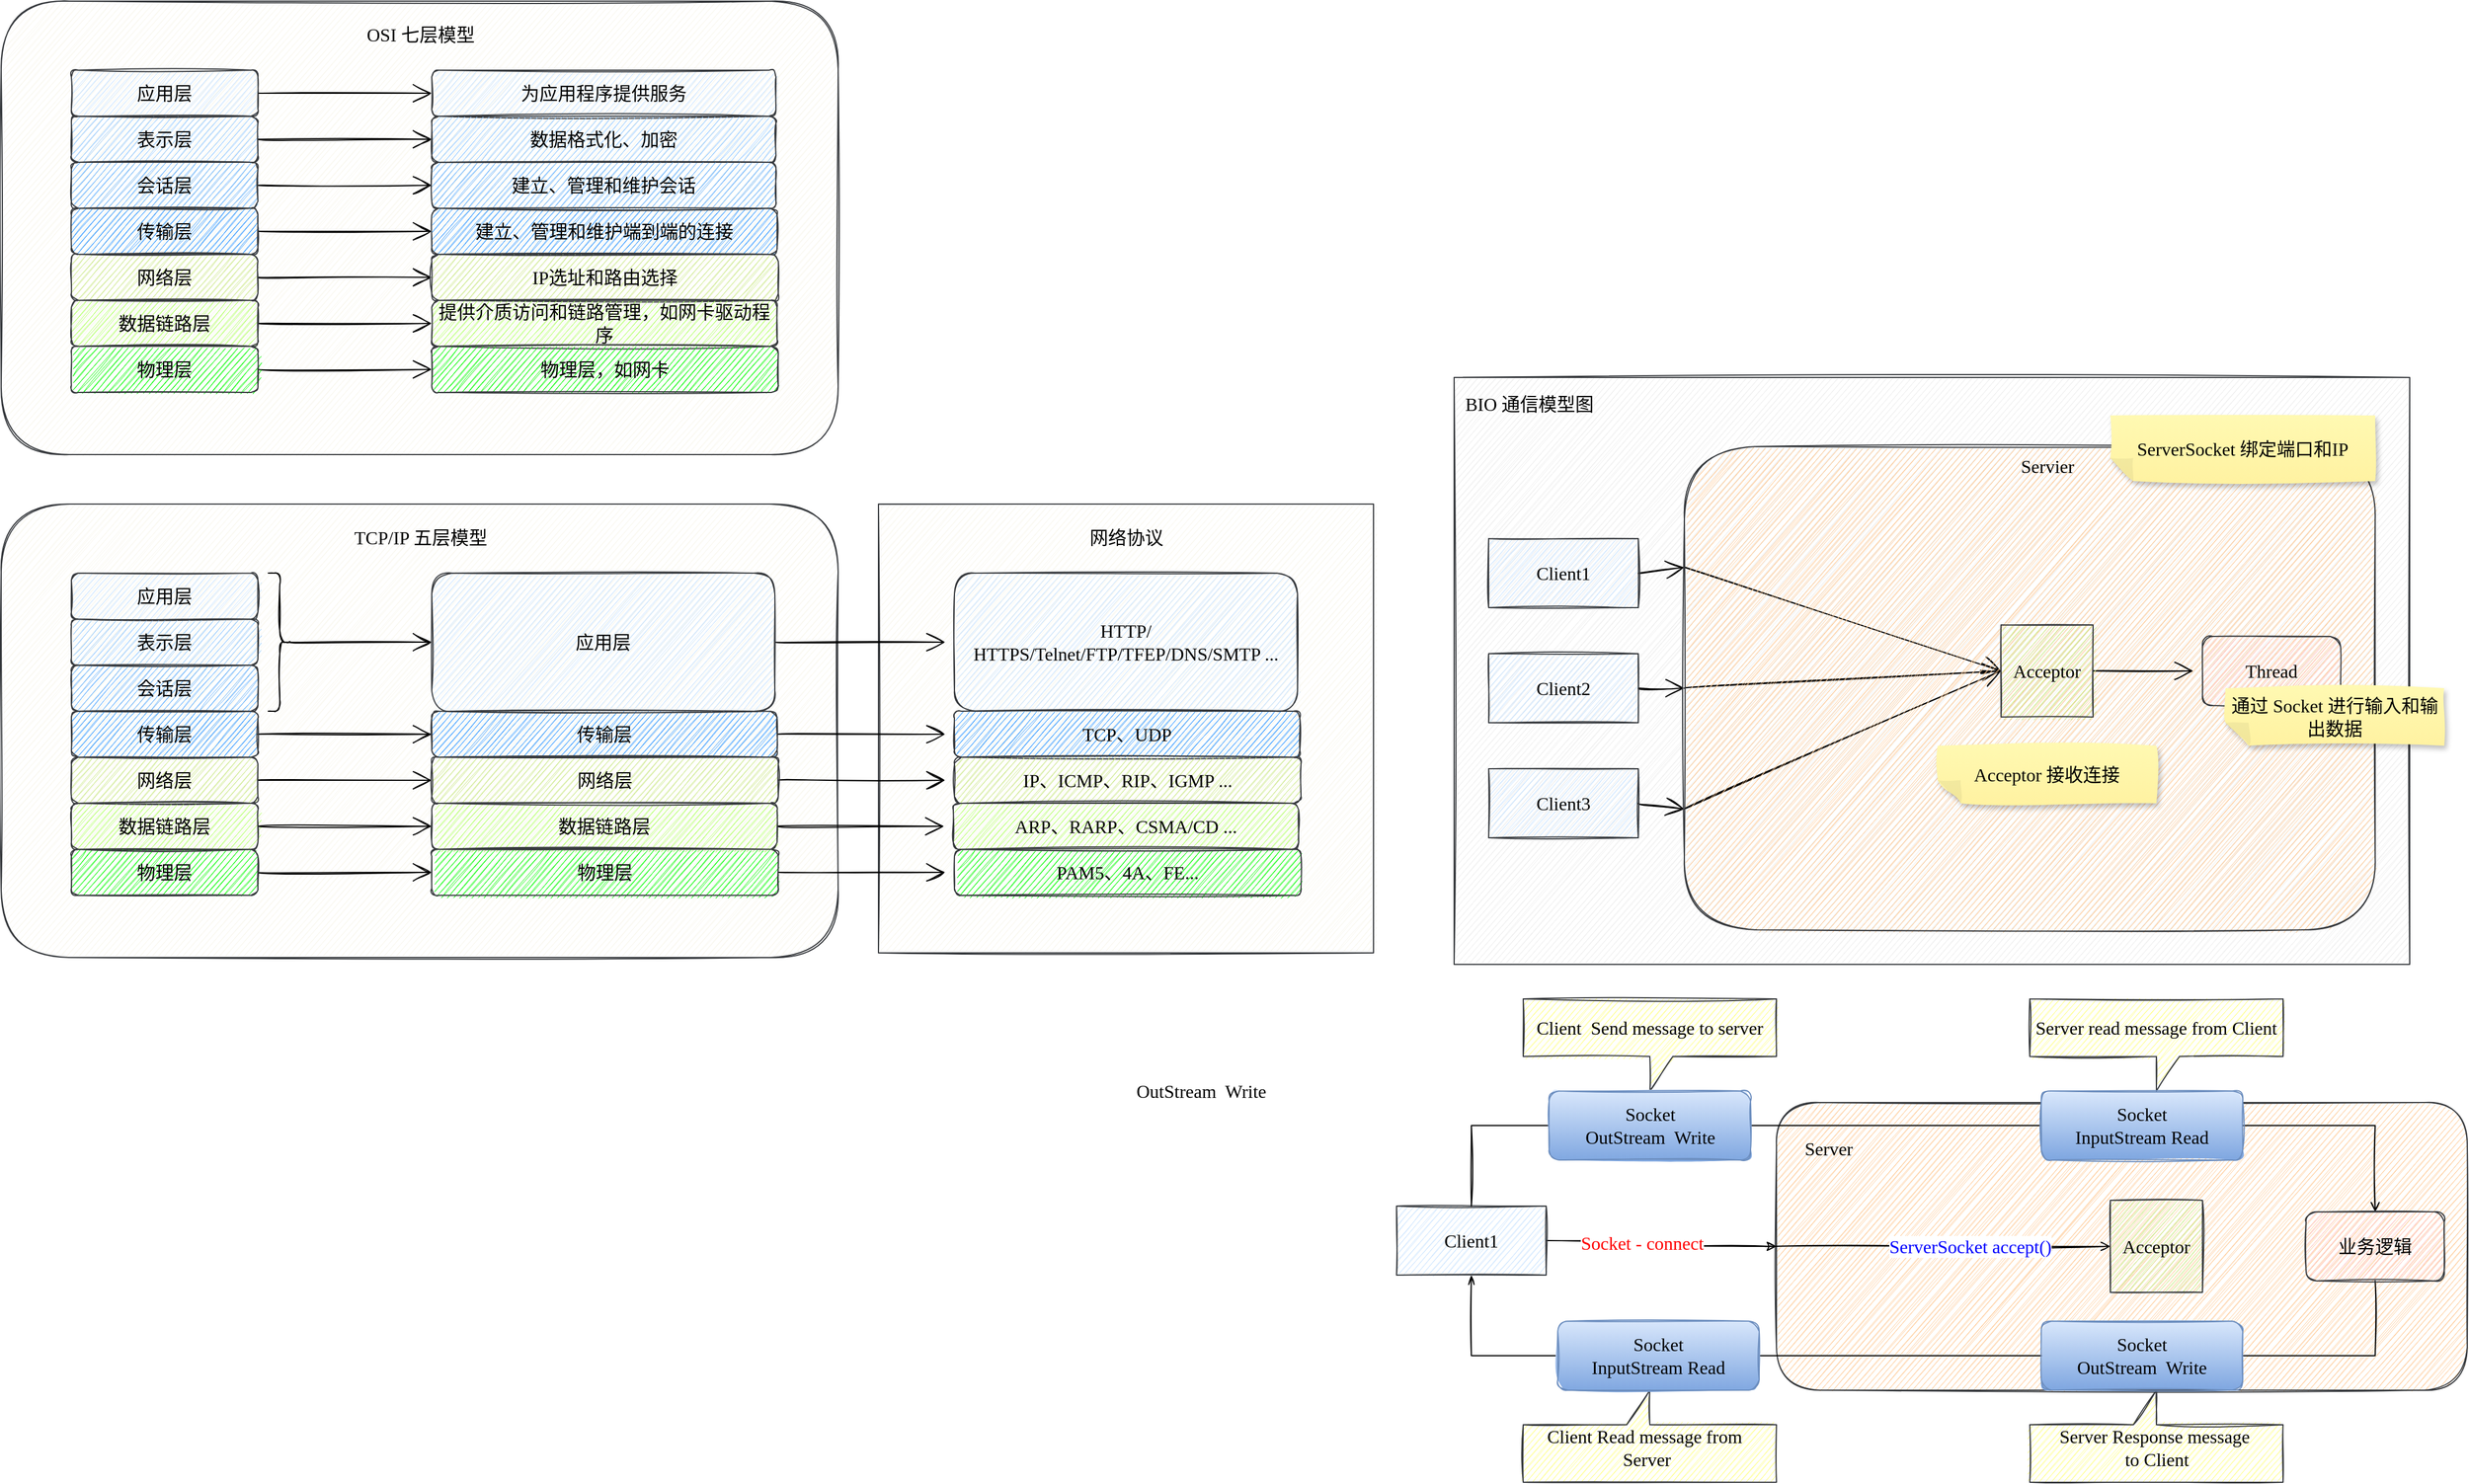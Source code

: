 <mxfile version="18.0.2" type="github">
  <diagram id="H0PgmONnu2SjmG0b2NmS" name="第 1 页">
    <mxGraphModel dx="2073" dy="946" grid="1" gridSize="10" guides="1" tooltips="1" connect="1" arrows="1" fold="1" page="0" pageScale="1" pageWidth="827" pageHeight="1169" background="none" math="0" shadow="0">
      <root>
        <mxCell id="0" />
        <mxCell id="1" parent="0" />
        <mxCell id="C--X5ZLFSi2aZHz0PdFl-1" value="" style="rounded=0;whiteSpace=wrap;fontSize=16;sketch=1;fillColor=#eeeeee;strokeColor=#36393d;html=1;horizontal=1;fontStyle=0;fontFamily=Comic Sans MS;" parent="1" vertex="1">
          <mxGeometry x="1040" y="460" width="830" height="510" as="geometry" />
        </mxCell>
        <mxCell id="8JD4z3_H-0I7WugRDSN_-56" value="" style="rounded=0;whiteSpace=wrap;hachureGap=4;fontSize=16;fillColor=#f9f7ed;strokeColor=#36393d;sketch=1;html=1;horizontal=1;fontStyle=0;fontFamily=Comic Sans MS;" parent="1" vertex="1">
          <mxGeometry x="540" y="570" width="430" height="390" as="geometry" />
        </mxCell>
        <mxCell id="8JD4z3_H-0I7WugRDSN_-1" value="" style="rounded=1;whiteSpace=wrap;hachureGap=4;fontSize=16;fillColor=#f9f7ed;strokeColor=#36393d;sketch=1;html=1;horizontal=1;fontStyle=0;fontFamily=Comic Sans MS;" parent="1" vertex="1">
          <mxGeometry x="-222" y="133" width="727" height="394" as="geometry" />
        </mxCell>
        <mxCell id="8JD4z3_H-0I7WugRDSN_-2" value="OSI 七层模型" style="text;align=center;verticalAlign=middle;resizable=0;points=[];autosize=1;strokeColor=none;fillColor=none;hachureGap=4;fontSize=16;sketch=1;html=1;horizontal=1;fontStyle=0;fontFamily=Comic Sans MS;" parent="1" vertex="1">
          <mxGeometry x="81.5" y="152" width="120" height="20" as="geometry" />
        </mxCell>
        <mxCell id="8JD4z3_H-0I7WugRDSN_-17" value="" style="edgeStyle=none;curved=1;rounded=0;orthogonalLoop=1;jettySize=auto;exitX=1;exitY=0.5;exitDx=0;exitDy=0;entryX=0;entryY=0.5;entryDx=0;entryDy=0;fontSize=16;endArrow=open;startSize=14;endSize=14;sourcePerimeterSpacing=8;targetPerimeterSpacing=8;sketch=1;html=1;horizontal=1;fontStyle=0;fontFamily=Comic Sans MS;" parent="1" source="8JD4z3_H-0I7WugRDSN_-3" target="8JD4z3_H-0I7WugRDSN_-10" edge="1">
          <mxGeometry relative="1" as="geometry" />
        </mxCell>
        <mxCell id="8JD4z3_H-0I7WugRDSN_-3" value="应用层" style="rounded=1;whiteSpace=wrap;hachureGap=4;fontSize=16;fillColor=#cce5ff;strokeColor=#36393d;sketch=1;html=1;horizontal=1;fontStyle=0;fontFamily=Comic Sans MS;" parent="1" vertex="1">
          <mxGeometry x="-161" y="193" width="162" height="40" as="geometry" />
        </mxCell>
        <mxCell id="8JD4z3_H-0I7WugRDSN_-18" value="" style="edgeStyle=none;curved=1;rounded=0;orthogonalLoop=1;jettySize=auto;exitX=1;exitY=0.5;exitDx=0;exitDy=0;entryX=0;entryY=0.5;entryDx=0;entryDy=0;fontSize=16;endArrow=open;startSize=14;endSize=14;sourcePerimeterSpacing=8;targetPerimeterSpacing=8;sketch=1;html=1;horizontal=1;fontStyle=0;fontFamily=Comic Sans MS;" parent="1" source="8JD4z3_H-0I7WugRDSN_-4" target="8JD4z3_H-0I7WugRDSN_-11" edge="1">
          <mxGeometry relative="1" as="geometry" />
        </mxCell>
        <mxCell id="8JD4z3_H-0I7WugRDSN_-4" value="表示层" style="rounded=1;whiteSpace=wrap;hachureGap=4;fontSize=16;fillColor=#99CCFF;strokeColor=#36393d;sketch=1;html=1;horizontal=1;fontStyle=0;fontFamily=Comic Sans MS;" parent="1" vertex="1">
          <mxGeometry x="-161" y="233" width="162" height="40" as="geometry" />
        </mxCell>
        <mxCell id="8JD4z3_H-0I7WugRDSN_-19" value="" style="edgeStyle=none;curved=1;rounded=0;orthogonalLoop=1;jettySize=auto;exitX=1;exitY=0.5;exitDx=0;exitDy=0;entryX=0;entryY=0.5;entryDx=0;entryDy=0;fontSize=16;endArrow=open;startSize=14;endSize=14;sourcePerimeterSpacing=8;targetPerimeterSpacing=8;sketch=1;html=1;horizontal=1;fontStyle=0;fontFamily=Comic Sans MS;" parent="1" source="8JD4z3_H-0I7WugRDSN_-5" target="8JD4z3_H-0I7WugRDSN_-12" edge="1">
          <mxGeometry relative="1" as="geometry" />
        </mxCell>
        <mxCell id="8JD4z3_H-0I7WugRDSN_-5" value="会话层" style="rounded=1;whiteSpace=wrap;hachureGap=4;fontSize=16;fillColor=#66B2FF;strokeColor=#36393d;sketch=1;html=1;horizontal=1;fontStyle=0;fontFamily=Comic Sans MS;" parent="1" vertex="1">
          <mxGeometry x="-161" y="273" width="162" height="40" as="geometry" />
        </mxCell>
        <mxCell id="8JD4z3_H-0I7WugRDSN_-20" value="" style="edgeStyle=none;curved=1;rounded=0;orthogonalLoop=1;jettySize=auto;exitX=1;exitY=0.5;exitDx=0;exitDy=0;entryX=0;entryY=0.5;entryDx=0;entryDy=0;fontSize=16;endArrow=open;startSize=14;endSize=14;sourcePerimeterSpacing=8;targetPerimeterSpacing=8;sketch=1;html=1;horizontal=1;fontStyle=0;fontFamily=Comic Sans MS;" parent="1" source="8JD4z3_H-0I7WugRDSN_-6" target="8JD4z3_H-0I7WugRDSN_-13" edge="1">
          <mxGeometry relative="1" as="geometry" />
        </mxCell>
        <mxCell id="8JD4z3_H-0I7WugRDSN_-6" value="传输层" style="rounded=1;whiteSpace=wrap;hachureGap=4;fontSize=16;fillColor=#3399FF;strokeColor=#36393d;sketch=1;html=1;horizontal=1;fontStyle=0;fontFamily=Comic Sans MS;" parent="1" vertex="1">
          <mxGeometry x="-161" y="313" width="162" height="40" as="geometry" />
        </mxCell>
        <mxCell id="8JD4z3_H-0I7WugRDSN_-21" value="" style="edgeStyle=none;curved=1;rounded=0;orthogonalLoop=1;jettySize=auto;exitX=1;exitY=0.5;exitDx=0;exitDy=0;entryX=0;entryY=0.5;entryDx=0;entryDy=0;fontSize=16;endArrow=open;startSize=14;endSize=14;sourcePerimeterSpacing=8;targetPerimeterSpacing=8;sketch=1;html=1;horizontal=1;fontStyle=0;fontFamily=Comic Sans MS;" parent="1" source="8JD4z3_H-0I7WugRDSN_-7" target="8JD4z3_H-0I7WugRDSN_-14" edge="1">
          <mxGeometry relative="1" as="geometry" />
        </mxCell>
        <mxCell id="8JD4z3_H-0I7WugRDSN_-7" value="网络层" style="rounded=1;whiteSpace=wrap;hachureGap=4;fontSize=16;fillColor=#cdeb8b;strokeColor=#36393d;sketch=1;html=1;horizontal=1;fontStyle=0;fontFamily=Comic Sans MS;" parent="1" vertex="1">
          <mxGeometry x="-161" y="353" width="162" height="40" as="geometry" />
        </mxCell>
        <mxCell id="8JD4z3_H-0I7WugRDSN_-22" value="" style="edgeStyle=none;curved=1;rounded=0;orthogonalLoop=1;jettySize=auto;exitX=1;exitY=0.5;exitDx=0;exitDy=0;entryX=0;entryY=0.5;entryDx=0;entryDy=0;fontSize=16;endArrow=open;startSize=14;endSize=14;sourcePerimeterSpacing=8;targetPerimeterSpacing=8;sketch=1;html=1;horizontal=1;fontStyle=0;fontFamily=Comic Sans MS;" parent="1" source="8JD4z3_H-0I7WugRDSN_-8" target="8JD4z3_H-0I7WugRDSN_-15" edge="1">
          <mxGeometry relative="1" as="geometry" />
        </mxCell>
        <mxCell id="8JD4z3_H-0I7WugRDSN_-8" value="数据链路层" style="rounded=1;whiteSpace=wrap;hachureGap=4;fontSize=16;fillColor=#B3FF66;strokeColor=#36393d;sketch=1;html=1;horizontal=1;fontStyle=0;fontFamily=Comic Sans MS;" parent="1" vertex="1">
          <mxGeometry x="-161" y="393" width="162" height="40" as="geometry" />
        </mxCell>
        <mxCell id="8JD4z3_H-0I7WugRDSN_-23" value="" style="edgeStyle=none;curved=1;rounded=0;orthogonalLoop=1;jettySize=auto;exitX=1;exitY=0.5;exitDx=0;exitDy=0;entryX=0;entryY=0.5;entryDx=0;entryDy=0;fontSize=16;endArrow=open;startSize=14;endSize=14;sourcePerimeterSpacing=8;targetPerimeterSpacing=8;sketch=1;html=1;horizontal=1;fontStyle=0;fontFamily=Comic Sans MS;" parent="1" source="8JD4z3_H-0I7WugRDSN_-9" target="8JD4z3_H-0I7WugRDSN_-16" edge="1">
          <mxGeometry relative="1" as="geometry" />
        </mxCell>
        <mxCell id="8JD4z3_H-0I7WugRDSN_-9" value="物理层" style="rounded=1;whiteSpace=wrap;hachureGap=4;fontSize=16;fillColor=#00FF00;strokeColor=#36393d;sketch=1;html=1;horizontal=1;fontStyle=0;fontFamily=Comic Sans MS;" parent="1" vertex="1">
          <mxGeometry x="-161" y="433" width="162" height="40" as="geometry" />
        </mxCell>
        <mxCell id="8JD4z3_H-0I7WugRDSN_-10" value="为应用程序提供服务" style="rounded=1;whiteSpace=wrap;hachureGap=4;fontSize=16;fillColor=#cce5ff;strokeColor=#36393d;sketch=1;html=1;horizontal=1;fontStyle=0;fontFamily=Comic Sans MS;" parent="1" vertex="1">
          <mxGeometry x="152" y="193" width="299" height="40" as="geometry" />
        </mxCell>
        <mxCell id="8JD4z3_H-0I7WugRDSN_-11" value="数据格式化、加密" style="rounded=1;whiteSpace=wrap;hachureGap=4;fontSize=16;fillColor=#99CCFF;strokeColor=#36393d;sketch=1;html=1;horizontal=1;fontStyle=0;fontFamily=Comic Sans MS;" parent="1" vertex="1">
          <mxGeometry x="152" y="233" width="299" height="40" as="geometry" />
        </mxCell>
        <mxCell id="8JD4z3_H-0I7WugRDSN_-12" value="建立、管理和维护会话" style="rounded=1;whiteSpace=wrap;hachureGap=4;fontSize=16;fillColor=#66B2FF;strokeColor=#36393d;sketch=1;html=1;horizontal=1;fontStyle=0;fontFamily=Comic Sans MS;" parent="1" vertex="1">
          <mxGeometry x="152" y="273" width="299" height="40" as="geometry" />
        </mxCell>
        <mxCell id="8JD4z3_H-0I7WugRDSN_-13" value="建立、管理和维护端到端的连接" style="rounded=1;whiteSpace=wrap;hachureGap=4;fontSize=16;fillColor=#3399FF;strokeColor=#36393d;sketch=1;html=1;horizontal=1;fontStyle=0;fontFamily=Comic Sans MS;" parent="1" vertex="1">
          <mxGeometry x="152" y="313" width="300" height="40" as="geometry" />
        </mxCell>
        <mxCell id="8JD4z3_H-0I7WugRDSN_-14" value="IP选址和路由选择" style="rounded=1;whiteSpace=wrap;hachureGap=4;fontSize=16;fillColor=#cdeb8b;strokeColor=#36393d;sketch=1;html=1;horizontal=1;fontStyle=0;fontFamily=Comic Sans MS;" parent="1" vertex="1">
          <mxGeometry x="152" y="353" width="301" height="40" as="geometry" />
        </mxCell>
        <mxCell id="8JD4z3_H-0I7WugRDSN_-15" value="提供介质访问和链路管理，如网卡驱动程序" style="rounded=1;whiteSpace=wrap;hachureGap=4;fontSize=16;fillColor=#B3FF66;strokeColor=#36393d;sketch=1;html=1;horizontal=1;fontStyle=0;fontFamily=Comic Sans MS;" parent="1" vertex="1">
          <mxGeometry x="152" y="393" width="300" height="40" as="geometry" />
        </mxCell>
        <mxCell id="8JD4z3_H-0I7WugRDSN_-16" value="物理层，如网卡" style="rounded=1;whiteSpace=wrap;hachureGap=4;fontSize=16;fillColor=#00FF00;strokeColor=#36393d;sketch=1;html=1;horizontal=1;fontStyle=0;fontFamily=Comic Sans MS;" parent="1" vertex="1">
          <mxGeometry x="152" y="433" width="301" height="40" as="geometry" />
        </mxCell>
        <mxCell id="8JD4z3_H-0I7WugRDSN_-24" value="" style="rounded=1;whiteSpace=wrap;hachureGap=4;fontSize=16;fillColor=#f9f7ed;strokeColor=#36393d;sketch=1;html=1;horizontal=1;fontStyle=0;fontFamily=Comic Sans MS;" parent="1" vertex="1">
          <mxGeometry x="-222" y="570" width="727" height="394" as="geometry" />
        </mxCell>
        <mxCell id="8JD4z3_H-0I7WugRDSN_-25" value="TCP/IP 五层模型" style="text;align=center;verticalAlign=middle;resizable=0;points=[];autosize=1;strokeColor=none;fillColor=none;hachureGap=4;fontSize=16;sketch=1;html=1;horizontal=1;fontStyle=0;fontFamily=Comic Sans MS;" parent="1" vertex="1">
          <mxGeometry x="71.5" y="589" width="140" height="20" as="geometry" />
        </mxCell>
        <mxCell id="8JD4z3_H-0I7WugRDSN_-27" value="应用层" style="rounded=1;whiteSpace=wrap;hachureGap=4;fontSize=16;fillColor=#cce5ff;strokeColor=#36393d;sketch=1;html=1;horizontal=1;fontStyle=0;fontFamily=Comic Sans MS;" parent="1" vertex="1">
          <mxGeometry x="-161" y="630" width="162" height="40" as="geometry" />
        </mxCell>
        <mxCell id="8JD4z3_H-0I7WugRDSN_-29" value="表示层" style="rounded=1;whiteSpace=wrap;hachureGap=4;fontSize=16;fillColor=#99CCFF;strokeColor=#36393d;sketch=1;html=1;horizontal=1;fontStyle=0;fontFamily=Comic Sans MS;" parent="1" vertex="1">
          <mxGeometry x="-161" y="670" width="162" height="40" as="geometry" />
        </mxCell>
        <mxCell id="8JD4z3_H-0I7WugRDSN_-31" value="会话层" style="rounded=1;whiteSpace=wrap;hachureGap=4;fontSize=16;fillColor=#66B2FF;strokeColor=#36393d;sketch=1;html=1;horizontal=1;fontStyle=0;fontFamily=Comic Sans MS;" parent="1" vertex="1">
          <mxGeometry x="-161" y="710" width="162" height="40" as="geometry" />
        </mxCell>
        <mxCell id="8JD4z3_H-0I7WugRDSN_-32" value="" style="edgeStyle=none;curved=1;rounded=0;orthogonalLoop=1;jettySize=auto;exitX=1;exitY=0.5;exitDx=0;exitDy=0;entryX=0;entryY=0.5;entryDx=0;entryDy=0;fontSize=16;endArrow=open;startSize=14;endSize=14;sourcePerimeterSpacing=8;targetPerimeterSpacing=8;sketch=1;html=1;horizontal=1;fontStyle=0;fontFamily=Comic Sans MS;" parent="1" source="8JD4z3_H-0I7WugRDSN_-33" target="8JD4z3_H-0I7WugRDSN_-43" edge="1">
          <mxGeometry relative="1" as="geometry" />
        </mxCell>
        <mxCell id="8JD4z3_H-0I7WugRDSN_-33" value="传输层" style="rounded=1;whiteSpace=wrap;hachureGap=4;fontSize=16;fillColor=#3399FF;strokeColor=#36393d;sketch=1;html=1;horizontal=1;fontStyle=0;fontFamily=Comic Sans MS;" parent="1" vertex="1">
          <mxGeometry x="-161" y="750" width="162" height="40" as="geometry" />
        </mxCell>
        <mxCell id="8JD4z3_H-0I7WugRDSN_-34" value="" style="edgeStyle=none;curved=1;rounded=0;orthogonalLoop=1;jettySize=auto;exitX=1;exitY=0.5;exitDx=0;exitDy=0;entryX=0;entryY=0.5;entryDx=0;entryDy=0;fontSize=16;endArrow=open;startSize=14;endSize=14;sourcePerimeterSpacing=8;targetPerimeterSpacing=8;sketch=1;html=1;horizontal=1;fontStyle=0;fontFamily=Comic Sans MS;" parent="1" source="8JD4z3_H-0I7WugRDSN_-35" target="8JD4z3_H-0I7WugRDSN_-44" edge="1">
          <mxGeometry relative="1" as="geometry" />
        </mxCell>
        <mxCell id="8JD4z3_H-0I7WugRDSN_-35" value="网络层" style="rounded=1;whiteSpace=wrap;hachureGap=4;fontSize=16;fillColor=#cdeb8b;strokeColor=#36393d;sketch=1;html=1;horizontal=1;fontStyle=0;fontFamily=Comic Sans MS;" parent="1" vertex="1">
          <mxGeometry x="-161" y="790" width="162" height="40" as="geometry" />
        </mxCell>
        <mxCell id="8JD4z3_H-0I7WugRDSN_-36" value="" style="edgeStyle=none;curved=1;rounded=0;orthogonalLoop=1;jettySize=auto;exitX=1;exitY=0.5;exitDx=0;exitDy=0;entryX=0;entryY=0.5;entryDx=0;entryDy=0;fontSize=16;endArrow=open;startSize=14;endSize=14;sourcePerimeterSpacing=8;targetPerimeterSpacing=8;sketch=1;html=1;horizontal=1;fontStyle=0;fontFamily=Comic Sans MS;" parent="1" source="8JD4z3_H-0I7WugRDSN_-37" target="8JD4z3_H-0I7WugRDSN_-45" edge="1">
          <mxGeometry relative="1" as="geometry" />
        </mxCell>
        <mxCell id="8JD4z3_H-0I7WugRDSN_-37" value="数据链路层" style="rounded=1;whiteSpace=wrap;hachureGap=4;fontSize=16;fillColor=#B3FF66;strokeColor=#36393d;sketch=1;html=1;horizontal=1;fontStyle=0;fontFamily=Comic Sans MS;" parent="1" vertex="1">
          <mxGeometry x="-161" y="830" width="162" height="40" as="geometry" />
        </mxCell>
        <mxCell id="8JD4z3_H-0I7WugRDSN_-38" value="" style="edgeStyle=none;curved=1;rounded=0;orthogonalLoop=1;jettySize=auto;exitX=1;exitY=0.5;exitDx=0;exitDy=0;entryX=0;entryY=0.5;entryDx=0;entryDy=0;fontSize=16;endArrow=open;startSize=14;endSize=14;sourcePerimeterSpacing=8;targetPerimeterSpacing=8;sketch=1;html=1;horizontal=1;fontStyle=0;fontFamily=Comic Sans MS;" parent="1" source="8JD4z3_H-0I7WugRDSN_-39" target="8JD4z3_H-0I7WugRDSN_-46" edge="1">
          <mxGeometry relative="1" as="geometry" />
        </mxCell>
        <mxCell id="8JD4z3_H-0I7WugRDSN_-39" value="物理层" style="rounded=1;whiteSpace=wrap;hachureGap=4;fontSize=16;fillColor=#00FF00;strokeColor=#36393d;sketch=1;html=1;horizontal=1;fontStyle=0;fontFamily=Comic Sans MS;" parent="1" vertex="1">
          <mxGeometry x="-161" y="870" width="162" height="40" as="geometry" />
        </mxCell>
        <mxCell id="8JD4z3_H-0I7WugRDSN_-59" value="" style="edgeStyle=none;curved=1;rounded=0;orthogonalLoop=1;jettySize=auto;exitX=1;exitY=0.5;exitDx=0;exitDy=0;fontSize=16;endArrow=open;startSize=14;endSize=14;sourcePerimeterSpacing=8;targetPerimeterSpacing=8;sketch=1;html=1;horizontal=1;fontStyle=0;fontFamily=Comic Sans MS;" parent="1" source="8JD4z3_H-0I7WugRDSN_-43" target="8JD4z3_H-0I7WugRDSN_-58" edge="1">
          <mxGeometry relative="1" as="geometry" />
        </mxCell>
        <mxCell id="8JD4z3_H-0I7WugRDSN_-43" value="传输层" style="rounded=1;whiteSpace=wrap;hachureGap=4;fontSize=16;fillColor=#3399FF;strokeColor=#36393d;sketch=1;html=1;horizontal=1;fontStyle=0;fontFamily=Comic Sans MS;" parent="1" vertex="1">
          <mxGeometry x="152" y="750" width="300" height="40" as="geometry" />
        </mxCell>
        <mxCell id="8JD4z3_H-0I7WugRDSN_-61" value="" style="edgeStyle=none;curved=1;rounded=0;orthogonalLoop=1;jettySize=auto;exitX=1;exitY=0.5;exitDx=0;exitDy=0;fontSize=16;endArrow=open;startSize=14;endSize=14;sourcePerimeterSpacing=8;targetPerimeterSpacing=8;sketch=1;html=1;horizontal=1;fontStyle=0;fontFamily=Comic Sans MS;" parent="1" source="8JD4z3_H-0I7WugRDSN_-44" target="8JD4z3_H-0I7WugRDSN_-60" edge="1">
          <mxGeometry relative="1" as="geometry" />
        </mxCell>
        <mxCell id="8JD4z3_H-0I7WugRDSN_-44" value="网络层" style="rounded=1;whiteSpace=wrap;hachureGap=4;fontSize=16;fillColor=#cdeb8b;strokeColor=#36393d;sketch=1;html=1;horizontal=1;fontStyle=0;fontFamily=Comic Sans MS;" parent="1" vertex="1">
          <mxGeometry x="152" y="790" width="301" height="40" as="geometry" />
        </mxCell>
        <mxCell id="8JD4z3_H-0I7WugRDSN_-63" value="" style="edgeStyle=none;curved=1;rounded=0;orthogonalLoop=1;jettySize=auto;exitX=1;exitY=0.5;exitDx=0;exitDy=0;fontSize=16;endArrow=open;startSize=14;endSize=14;sourcePerimeterSpacing=8;targetPerimeterSpacing=8;sketch=1;html=1;horizontal=1;fontStyle=0;fontFamily=Comic Sans MS;" parent="1" source="8JD4z3_H-0I7WugRDSN_-45" target="8JD4z3_H-0I7WugRDSN_-62" edge="1">
          <mxGeometry relative="1" as="geometry" />
        </mxCell>
        <mxCell id="8JD4z3_H-0I7WugRDSN_-45" value="数据链路层" style="rounded=1;whiteSpace=wrap;hachureGap=4;fontSize=16;fillColor=#B3FF66;strokeColor=#36393d;sketch=1;html=1;horizontal=1;fontStyle=0;fontFamily=Comic Sans MS;" parent="1" vertex="1">
          <mxGeometry x="152" y="830" width="300" height="40" as="geometry" />
        </mxCell>
        <mxCell id="8JD4z3_H-0I7WugRDSN_-65" value="" style="edgeStyle=none;curved=1;rounded=0;orthogonalLoop=1;jettySize=auto;exitX=1;exitY=0.5;exitDx=0;exitDy=0;fontSize=16;endArrow=open;startSize=14;endSize=14;sourcePerimeterSpacing=8;targetPerimeterSpacing=8;sketch=1;html=1;horizontal=1;fontStyle=0;fontFamily=Comic Sans MS;" parent="1" source="8JD4z3_H-0I7WugRDSN_-46" target="8JD4z3_H-0I7WugRDSN_-64" edge="1">
          <mxGeometry relative="1" as="geometry" />
        </mxCell>
        <mxCell id="8JD4z3_H-0I7WugRDSN_-46" value="物理层" style="rounded=1;whiteSpace=wrap;hachureGap=4;fontSize=16;fillColor=#00FF00;strokeColor=#36393d;sketch=1;html=1;horizontal=1;fontStyle=0;fontFamily=Comic Sans MS;" parent="1" vertex="1">
          <mxGeometry x="152" y="870" width="301" height="40" as="geometry" />
        </mxCell>
        <mxCell id="8JD4z3_H-0I7WugRDSN_-53" value="" style="edgeStyle=none;curved=1;rounded=0;orthogonalLoop=1;jettySize=auto;exitX=0.1;exitY=0.5;exitDx=0;exitDy=0;exitPerimeter=0;entryX=0;entryY=0.5;entryDx=0;entryDy=0;fontSize=16;endArrow=open;startSize=14;endSize=14;sourcePerimeterSpacing=8;targetPerimeterSpacing=8;sketch=1;html=1;horizontal=1;fontStyle=0;fontFamily=Comic Sans MS;" parent="1" source="8JD4z3_H-0I7WugRDSN_-47" target="8JD4z3_H-0I7WugRDSN_-51" edge="1">
          <mxGeometry relative="1" as="geometry" />
        </mxCell>
        <mxCell id="8JD4z3_H-0I7WugRDSN_-47" value="" style="shape=curlyBracket;whiteSpace=wrap;rounded=1;flipH=1;hachureGap=4;fontSize=16;sketch=1;html=1;horizontal=1;fontStyle=0;fontFamily=Comic Sans MS;" parent="1" vertex="1">
          <mxGeometry x="10" y="630" width="20" height="120" as="geometry" />
        </mxCell>
        <mxCell id="8JD4z3_H-0I7WugRDSN_-55" value="" style="edgeStyle=none;curved=1;rounded=0;orthogonalLoop=1;jettySize=auto;exitX=1;exitY=0.5;exitDx=0;exitDy=0;fontSize=16;endArrow=open;startSize=14;endSize=14;sourcePerimeterSpacing=8;targetPerimeterSpacing=8;sketch=1;html=1;horizontal=1;fontStyle=0;fontFamily=Comic Sans MS;" parent="1" source="8JD4z3_H-0I7WugRDSN_-51" target="8JD4z3_H-0I7WugRDSN_-54" edge="1">
          <mxGeometry relative="1" as="geometry" />
        </mxCell>
        <mxCell id="8JD4z3_H-0I7WugRDSN_-51" value="应用层" style="rounded=1;whiteSpace=wrap;hachureGap=4;fontSize=16;fillColor=#cce5ff;strokeColor=#36393d;sketch=1;html=1;horizontal=1;fontStyle=0;fontFamily=Comic Sans MS;" parent="1" vertex="1">
          <mxGeometry x="152" y="630" width="298" height="120" as="geometry" />
        </mxCell>
        <mxCell id="8JD4z3_H-0I7WugRDSN_-54" value="HTTP/ HTTPS/Telnet/FTP/TFEP/DNS/SMTP ..." style="rounded=1;whiteSpace=wrap;hachureGap=4;fontSize=16;fillColor=#cce5ff;strokeColor=#36393d;sketch=1;html=1;horizontal=1;fontStyle=0;fontFamily=Comic Sans MS;" parent="1" vertex="1">
          <mxGeometry x="606" y="630" width="298" height="120" as="geometry" />
        </mxCell>
        <mxCell id="8JD4z3_H-0I7WugRDSN_-57" value="网络协议" style="text;align=center;verticalAlign=middle;resizable=0;points=[];autosize=1;strokeColor=none;fillColor=none;hachureGap=4;fontSize=16;sketch=1;html=1;horizontal=1;fontStyle=0;fontFamily=Comic Sans MS;" parent="1" vertex="1">
          <mxGeometry x="715" y="589" width="80" height="20" as="geometry" />
        </mxCell>
        <mxCell id="8JD4z3_H-0I7WugRDSN_-58" value="TCP、UDP" style="rounded=1;whiteSpace=wrap;hachureGap=4;fontSize=16;fillColor=#3399FF;strokeColor=#36393d;sketch=1;html=1;horizontal=1;fontStyle=0;fontFamily=Comic Sans MS;" parent="1" vertex="1">
          <mxGeometry x="606" y="750" width="300" height="40" as="geometry" />
        </mxCell>
        <mxCell id="8JD4z3_H-0I7WugRDSN_-60" value="IP、ICMP、RIP、IGMP ..." style="rounded=1;whiteSpace=wrap;hachureGap=4;fontSize=16;fillColor=#cdeb8b;strokeColor=#36393d;sketch=1;html=1;horizontal=1;fontStyle=0;fontFamily=Comic Sans MS;" parent="1" vertex="1">
          <mxGeometry x="606" y="790" width="301" height="40" as="geometry" />
        </mxCell>
        <mxCell id="8JD4z3_H-0I7WugRDSN_-62" value="ARP、RARP、CSMA/CD ..." style="rounded=1;whiteSpace=wrap;hachureGap=4;fontSize=16;fillColor=#B3FF66;strokeColor=#36393d;sketch=1;html=1;horizontal=1;fontStyle=0;fontFamily=Comic Sans MS;" parent="1" vertex="1">
          <mxGeometry x="605" y="830" width="300" height="40" as="geometry" />
        </mxCell>
        <mxCell id="8JD4z3_H-0I7WugRDSN_-64" value="PAM5、4A、FE..." style="rounded=1;whiteSpace=wrap;hachureGap=4;fontSize=16;fillColor=#00FF00;strokeColor=#36393d;sketch=1;html=1;horizontal=1;fontStyle=0;fontFamily=Comic Sans MS;" parent="1" vertex="1">
          <mxGeometry x="606" y="870" width="301" height="40" as="geometry" />
        </mxCell>
        <mxCell id="C--X5ZLFSi2aZHz0PdFl-2" value="BIO 通信模型图" style="text;align=center;verticalAlign=middle;resizable=0;points=[];autosize=1;strokeColor=none;fillColor=none;fontSize=16;sketch=1;html=1;horizontal=1;fontStyle=0;fontFamily=Comic Sans MS;" parent="1" vertex="1">
          <mxGeometry x="1040" y="473" width="130" height="20" as="geometry" />
        </mxCell>
        <mxCell id="r8liKjA9m85PFlhKGAdW-10" value="" style="edgeStyle=none;curved=1;rounded=0;sketch=1;hachureGap=4;orthogonalLoop=1;jettySize=auto;exitX=1;exitY=0.5;exitDx=0;exitDy=0;entryX=0;entryY=0.25;entryDx=0;entryDy=0;fontFamily=Comic Sans MS;fontSize=16;endArrow=open;startSize=14;endSize=14;sourcePerimeterSpacing=8;targetPerimeterSpacing=8;html=1;horizontal=1;fontStyle=0" parent="1" source="r8liKjA9m85PFlhKGAdW-1" target="r8liKjA9m85PFlhKGAdW-4" edge="1">
          <mxGeometry relative="1" as="geometry" />
        </mxCell>
        <mxCell id="r8liKjA9m85PFlhKGAdW-1" value="Client1" style="rounded=0;whiteSpace=wrap;hachureGap=4;sketch=1;fontSize=16;fillColor=#cce5ff;strokeColor=#36393d;html=1;horizontal=1;fontStyle=0;fontFamily=Comic Sans MS;" parent="1" vertex="1">
          <mxGeometry x="1070" y="600" width="130" height="60" as="geometry" />
        </mxCell>
        <mxCell id="r8liKjA9m85PFlhKGAdW-12" value="" style="edgeStyle=none;curved=1;rounded=0;sketch=1;hachureGap=4;orthogonalLoop=1;jettySize=auto;exitX=1;exitY=0.5;exitDx=0;exitDy=0;entryX=0;entryY=0.5;entryDx=0;entryDy=0;fontFamily=Comic Sans MS;fontSize=16;endArrow=open;startSize=14;endSize=14;sourcePerimeterSpacing=8;targetPerimeterSpacing=8;html=1;horizontal=1;fontStyle=0" parent="1" source="r8liKjA9m85PFlhKGAdW-2" target="r8liKjA9m85PFlhKGAdW-4" edge="1">
          <mxGeometry relative="1" as="geometry" />
        </mxCell>
        <mxCell id="r8liKjA9m85PFlhKGAdW-2" value="Client2" style="rounded=0;whiteSpace=wrap;hachureGap=4;sketch=1;fontSize=16;fillColor=#cce5ff;strokeColor=#36393d;html=1;horizontal=1;fontStyle=0;fontFamily=Comic Sans MS;" parent="1" vertex="1">
          <mxGeometry x="1070" y="700" width="130" height="60" as="geometry" />
        </mxCell>
        <mxCell id="r8liKjA9m85PFlhKGAdW-11" value="" style="edgeStyle=none;curved=1;rounded=0;sketch=1;hachureGap=4;orthogonalLoop=1;jettySize=auto;exitX=1;exitY=0.5;exitDx=0;exitDy=0;entryX=0;entryY=0.75;entryDx=0;entryDy=0;fontFamily=Comic Sans MS;fontSize=16;endArrow=open;startSize=14;endSize=14;sourcePerimeterSpacing=8;targetPerimeterSpacing=8;html=1;horizontal=1;fontStyle=0" parent="1" source="r8liKjA9m85PFlhKGAdW-3" target="r8liKjA9m85PFlhKGAdW-4" edge="1">
          <mxGeometry relative="1" as="geometry" />
        </mxCell>
        <mxCell id="r8liKjA9m85PFlhKGAdW-3" value="Client3" style="rounded=0;whiteSpace=wrap;hachureGap=4;sketch=1;fontSize=16;fillColor=#cce5ff;strokeColor=#36393d;html=1;horizontal=1;fontStyle=0;fontFamily=Comic Sans MS;" parent="1" vertex="1">
          <mxGeometry x="1070" y="800" width="130" height="60" as="geometry" />
        </mxCell>
        <mxCell id="r8liKjA9m85PFlhKGAdW-13" value="" style="edgeStyle=none;curved=1;rounded=0;sketch=1;hachureGap=4;orthogonalLoop=1;jettySize=auto;exitX=0;exitY=0.25;exitDx=0;exitDy=0;entryX=0;entryY=0.5;entryDx=0;entryDy=0;fontFamily=Comic Sans MS;fontSize=16;endArrow=open;startSize=14;endSize=14;sourcePerimeterSpacing=8;targetPerimeterSpacing=8;html=1;horizontal=1;fontStyle=0" parent="1" source="r8liKjA9m85PFlhKGAdW-4" target="r8liKjA9m85PFlhKGAdW-6" edge="1">
          <mxGeometry relative="1" as="geometry" />
        </mxCell>
        <mxCell id="r8liKjA9m85PFlhKGAdW-14" value="" style="edgeStyle=none;curved=1;rounded=0;sketch=1;hachureGap=4;orthogonalLoop=1;jettySize=auto;exitX=0;exitY=0.5;exitDx=0;exitDy=0;entryX=0;entryY=0.5;entryDx=0;entryDy=0;fontFamily=Comic Sans MS;fontSize=16;endArrow=open;startSize=14;endSize=14;sourcePerimeterSpacing=8;targetPerimeterSpacing=8;html=1;horizontal=1;fontStyle=0" parent="1" source="r8liKjA9m85PFlhKGAdW-4" target="r8liKjA9m85PFlhKGAdW-6" edge="1">
          <mxGeometry relative="1" as="geometry" />
        </mxCell>
        <mxCell id="r8liKjA9m85PFlhKGAdW-15" value="" style="edgeStyle=none;curved=1;rounded=0;sketch=1;hachureGap=4;orthogonalLoop=1;jettySize=auto;exitX=0;exitY=0.75;exitDx=0;exitDy=0;entryX=0;entryY=0.5;entryDx=0;entryDy=0;fontFamily=Comic Sans MS;fontSize=16;endArrow=open;startSize=14;endSize=14;sourcePerimeterSpacing=8;targetPerimeterSpacing=8;html=1;horizontal=1;fontStyle=0" parent="1" source="r8liKjA9m85PFlhKGAdW-4" target="r8liKjA9m85PFlhKGAdW-6" edge="1">
          <mxGeometry relative="1" as="geometry" />
        </mxCell>
        <mxCell id="r8liKjA9m85PFlhKGAdW-4" value="" style="rounded=1;whiteSpace=wrap;sketch=1;hachureGap=4;fontFamily=Comic Sans MS;fontSize=16;fillColor=#ffcc99;strokeColor=#36393d;html=1;horizontal=1;fontStyle=0" parent="1" vertex="1">
          <mxGeometry x="1240" y="520" width="600" height="420" as="geometry" />
        </mxCell>
        <mxCell id="r8liKjA9m85PFlhKGAdW-5" value="Servier" style="text;align=center;verticalAlign=middle;resizable=0;points=[];autosize=1;strokeColor=none;fillColor=none;sketch=1;hachureGap=4;fontFamily=Comic Sans MS;fontSize=16;html=1;horizontal=1;fontStyle=0" parent="1" vertex="1">
          <mxGeometry x="1520" y="527" width="70" height="20" as="geometry" />
        </mxCell>
        <mxCell id="r8liKjA9m85PFlhKGAdW-17" value="" style="edgeStyle=none;curved=1;rounded=0;sketch=1;hachureGap=4;orthogonalLoop=1;jettySize=auto;exitX=1;exitY=0.5;exitDx=0;exitDy=0;fontFamily=Comic Sans MS;fontSize=16;endArrow=open;startSize=14;endSize=14;sourcePerimeterSpacing=8;targetPerimeterSpacing=8;html=1;horizontal=1;fontStyle=0" parent="1" source="r8liKjA9m85PFlhKGAdW-6" target="r8liKjA9m85PFlhKGAdW-16" edge="1">
          <mxGeometry relative="1" as="geometry" />
        </mxCell>
        <mxCell id="r8liKjA9m85PFlhKGAdW-6" value="Acceptor" style="whiteSpace=wrap;aspect=fixed;sketch=1;hachureGap=4;fontFamily=Comic Sans MS;fontSize=16;fillColor=#cdeb8b;strokeColor=#36393d;html=1;horizontal=1;fontStyle=0" parent="1" vertex="1">
          <mxGeometry x="1515" y="675" width="80" height="80" as="geometry" />
        </mxCell>
        <mxCell id="r8liKjA9m85PFlhKGAdW-16" value="Thread" style="rounded=1;whiteSpace=wrap;sketch=1;hachureGap=4;fontFamily=Comic Sans MS;fontSize=16;fillColor=#ffcccc;strokeColor=#36393d;html=1;horizontal=1;fontStyle=0" parent="1" vertex="1">
          <mxGeometry x="1690" y="685" width="120" height="60" as="geometry" />
        </mxCell>
        <mxCell id="r8liKjA9m85PFlhKGAdW-18" value="ServerSocket 绑定端口和IP" style="shape=note;whiteSpace=wrap;backgroundOutline=1;fontColor=#000000;darkOpacity=0.05;fillColor=#FFF9B2;strokeColor=none;fillStyle=solid;direction=west;gradientDirection=north;gradientColor=#FFF2A1;shadow=1;size=20;pointerEvents=1;sketch=1;hachureGap=4;fontFamily=Comic Sans MS;fontSize=16;html=1;horizontal=1;fontStyle=0" parent="1" vertex="1">
          <mxGeometry x="1610" y="493" width="230" height="57" as="geometry" />
        </mxCell>
        <mxCell id="r8liKjA9m85PFlhKGAdW-19" value="Acceptor 接收连接" style="shape=note;whiteSpace=wrap;backgroundOutline=1;fontColor=#000000;darkOpacity=0.05;fillColor=#FFF9B2;strokeColor=none;fillStyle=solid;direction=west;gradientDirection=north;gradientColor=#FFF2A1;shadow=1;size=20;pointerEvents=1;sketch=1;hachureGap=4;fontFamily=Comic Sans MS;fontSize=16;html=1;horizontal=1;fontStyle=0" parent="1" vertex="1">
          <mxGeometry x="1460" y="780" width="190" height="50" as="geometry" />
        </mxCell>
        <mxCell id="r8liKjA9m85PFlhKGAdW-20" value="通过 Socket 进行输入和输出数据" style="shape=note;whiteSpace=wrap;backgroundOutline=1;fontColor=#000000;darkOpacity=0.05;fillColor=#FFF9B2;strokeColor=none;fillStyle=solid;direction=west;gradientDirection=north;gradientColor=#FFF2A1;shadow=1;size=20;pointerEvents=1;sketch=1;hachureGap=4;fontFamily=Comic Sans MS;fontSize=16;html=1;horizontal=1;fontStyle=0" parent="1" vertex="1">
          <mxGeometry x="1710" y="730" width="190" height="50" as="geometry" />
        </mxCell>
        <mxCell id="y94XsiPUnUywq4zDPp5k-5" style="edgeStyle=orthogonalEdgeStyle;rounded=0;orthogonalLoop=1;jettySize=auto;html=1;exitX=1;exitY=0.5;exitDx=0;exitDy=0;fontFamily=Comic Sans MS;sketch=1;" edge="1" parent="1" source="y94XsiPUnUywq4zDPp5k-1" target="y94XsiPUnUywq4zDPp5k-2">
          <mxGeometry relative="1" as="geometry" />
        </mxCell>
        <mxCell id="y94XsiPUnUywq4zDPp5k-6" value="Socket - connect" style="edgeLabel;html=1;align=center;verticalAlign=middle;resizable=0;points=[];fontSize=16;fontFamily=Comic Sans MS;sketch=1;fontColor=#FF0000;" vertex="1" connectable="0" parent="y94XsiPUnUywq4zDPp5k-5">
          <mxGeometry x="-0.199" y="-2" relative="1" as="geometry">
            <mxPoint x="1" as="offset" />
          </mxGeometry>
        </mxCell>
        <mxCell id="y94XsiPUnUywq4zDPp5k-1" value="Client1" style="rounded=0;whiteSpace=wrap;hachureGap=4;sketch=1;fontSize=16;fillColor=#cce5ff;strokeColor=#36393d;html=1;horizontal=1;fontStyle=0;fontFamily=Comic Sans MS;" vertex="1" parent="1">
          <mxGeometry x="990" y="1180" width="130" height="60" as="geometry" />
        </mxCell>
        <mxCell id="y94XsiPUnUywq4zDPp5k-2" value="" style="rounded=1;whiteSpace=wrap;sketch=1;hachureGap=4;fontFamily=Comic Sans MS;fontSize=16;fillColor=#ffcc99;strokeColor=#36393d;html=1;horizontal=1;fontStyle=0" vertex="1" parent="1">
          <mxGeometry x="1320" y="1090" width="600" height="250" as="geometry" />
        </mxCell>
        <mxCell id="y94XsiPUnUywq4zDPp5k-14" style="edgeStyle=orthogonalEdgeStyle;rounded=0;orthogonalLoop=1;jettySize=auto;html=1;exitX=0;exitY=0.5;exitDx=0;exitDy=0;fontFamily=Comic Sans MS;fontSize=16;startArrow=open;startFill=0;endArrow=none;endFill=0;sketch=1;" edge="1" parent="1" source="y94XsiPUnUywq4zDPp5k-3">
          <mxGeometry relative="1" as="geometry">
            <mxPoint x="1310.0" y="1215.176" as="targetPoint" />
          </mxGeometry>
        </mxCell>
        <mxCell id="y94XsiPUnUywq4zDPp5k-15" value="ServerSocket accept()" style="edgeLabel;html=1;align=center;verticalAlign=middle;resizable=0;points=[];fontSize=16;fontFamily=Comic Sans MS;sketch=1;fontColor=#0000FF;" vertex="1" connectable="0" parent="y94XsiPUnUywq4zDPp5k-14">
          <mxGeometry x="-0.188" relative="1" as="geometry">
            <mxPoint as="offset" />
          </mxGeometry>
        </mxCell>
        <mxCell id="y94XsiPUnUywq4zDPp5k-3" value="Acceptor" style="whiteSpace=wrap;aspect=fixed;sketch=1;hachureGap=4;fontFamily=Comic Sans MS;fontSize=16;fillColor=#cdeb8b;strokeColor=#36393d;html=1;horizontal=1;fontStyle=0" vertex="1" parent="1">
          <mxGeometry x="1610" y="1175" width="80" height="80" as="geometry" />
        </mxCell>
        <mxCell id="y94XsiPUnUywq4zDPp5k-9" style="edgeStyle=orthogonalEdgeStyle;rounded=0;orthogonalLoop=1;jettySize=auto;html=1;exitX=0.5;exitY=0;exitDx=0;exitDy=0;entryX=0.5;entryY=0;entryDx=0;entryDy=0;fontFamily=Comic Sans MS;fontSize=16;startArrow=open;startFill=0;endArrow=none;endFill=0;sketch=1;" edge="1" parent="1" source="y94XsiPUnUywq4zDPp5k-4" target="y94XsiPUnUywq4zDPp5k-1">
          <mxGeometry relative="1" as="geometry">
            <Array as="points">
              <mxPoint x="1840" y="1110" />
              <mxPoint x="1055" y="1110" />
            </Array>
          </mxGeometry>
        </mxCell>
        <mxCell id="y94XsiPUnUywq4zDPp5k-10" value="OutStream&amp;nbsp; Write" style="edgeLabel;html=1;align=center;verticalAlign=middle;resizable=0;points=[];fontSize=16;fontFamily=Comic Sans MS;sketch=1;" vertex="1" connectable="0" parent="y94XsiPUnUywq4zDPp5k-9">
          <mxGeometry x="0.608" y="-4" relative="1" as="geometry">
            <mxPoint x="-348" y="-26" as="offset" />
          </mxGeometry>
        </mxCell>
        <mxCell id="y94XsiPUnUywq4zDPp5k-11" style="edgeStyle=orthogonalEdgeStyle;rounded=0;orthogonalLoop=1;jettySize=auto;html=1;exitX=0.5;exitY=1;exitDx=0;exitDy=0;entryX=0.5;entryY=1;entryDx=0;entryDy=0;fontFamily=Comic Sans MS;fontSize=16;startArrow=none;startFill=0;endArrow=openThin;endFill=0;sketch=1;" edge="1" parent="1" source="y94XsiPUnUywq4zDPp5k-4" target="y94XsiPUnUywq4zDPp5k-1">
          <mxGeometry relative="1" as="geometry">
            <Array as="points">
              <mxPoint x="1840" y="1310" />
              <mxPoint x="1055" y="1310" />
            </Array>
          </mxGeometry>
        </mxCell>
        <mxCell id="y94XsiPUnUywq4zDPp5k-4" value="业务逻辑" style="rounded=1;whiteSpace=wrap;sketch=1;hachureGap=4;fontFamily=Comic Sans MS;fontSize=16;fillColor=#ffcccc;strokeColor=#36393d;html=1;horizontal=1;fontStyle=0" vertex="1" parent="1">
          <mxGeometry x="1780" y="1185" width="120" height="60" as="geometry" />
        </mxCell>
        <mxCell id="y94XsiPUnUywq4zDPp5k-7" value="Server" style="text;html=1;align=center;verticalAlign=middle;resizable=0;points=[];autosize=1;strokeColor=none;fillColor=none;fontSize=16;fontFamily=Comic Sans MS;sketch=1;" vertex="1" parent="1">
          <mxGeometry x="1330" y="1120" width="70" height="20" as="geometry" />
        </mxCell>
        <mxCell id="y94XsiPUnUywq4zDPp5k-22" value="Server read message from Client" style="shape=callout;whiteSpace=wrap;html=1;perimeter=calloutPerimeter;fontFamily=Comic Sans MS;fontSize=16;sketch=1;fillColor=#ffff88;strokeColor=#36393d;" vertex="1" parent="1">
          <mxGeometry x="1540" y="1000" width="220" height="80" as="geometry" />
        </mxCell>
        <mxCell id="y94XsiPUnUywq4zDPp5k-23" value="" style="shape=callout;whiteSpace=wrap;html=1;perimeter=calloutPerimeter;fontFamily=Comic Sans MS;fontSize=16;sketch=1;position2=0.5;rotation=-180;fillColor=#ffff88;strokeColor=#36393d;" vertex="1" parent="1">
          <mxGeometry x="1540" y="1340" width="220" height="80" as="geometry" />
        </mxCell>
        <mxCell id="y94XsiPUnUywq4zDPp5k-24" value="Server Response message&amp;nbsp;&lt;br&gt;to Client" style="text;html=1;align=center;verticalAlign=middle;resizable=0;points=[];autosize=1;strokeColor=none;fillColor=none;fontSize=16;fontFamily=Comic Sans MS;" vertex="1" parent="1">
          <mxGeometry x="1545" y="1370" width="210" height="40" as="geometry" />
        </mxCell>
        <mxCell id="y94XsiPUnUywq4zDPp5k-25" value="Client&amp;nbsp; Send message to server" style="shape=callout;whiteSpace=wrap;html=1;perimeter=calloutPerimeter;fontFamily=Comic Sans MS;fontSize=16;sketch=1;fillColor=#ffff88;strokeColor=#36393d;" vertex="1" parent="1">
          <mxGeometry x="1100" y="1000" width="220" height="80" as="geometry" />
        </mxCell>
        <mxCell id="y94XsiPUnUywq4zDPp5k-27" value="" style="shape=callout;whiteSpace=wrap;html=1;perimeter=calloutPerimeter;fontFamily=Comic Sans MS;fontSize=16;sketch=1;position2=0.5;rotation=-180;fillColor=#ffff88;strokeColor=#36393d;" vertex="1" parent="1">
          <mxGeometry x="1100" y="1340" width="220" height="80" as="geometry" />
        </mxCell>
        <mxCell id="y94XsiPUnUywq4zDPp5k-28" value="Client Read message from&lt;br&gt;&amp;nbsp;Server" style="text;html=1;align=center;verticalAlign=middle;resizable=0;points=[];autosize=1;strokeColor=none;fillColor=none;fontSize=16;fontFamily=Comic Sans MS;" vertex="1" parent="1">
          <mxGeometry x="1100" y="1370" width="210" height="40" as="geometry" />
        </mxCell>
        <mxCell id="y94XsiPUnUywq4zDPp5k-29" value="Socket&lt;br&gt;&lt;span style=&quot;color: rgb(0, 0, 0);&quot;&gt;OutStream&amp;nbsp; Write&lt;/span&gt;" style="rounded=1;whiteSpace=wrap;html=1;sketch=1;fontFamily=Comic Sans MS;fontSize=16;fillColor=#dae8fc;strokeColor=#6c8ebf;gradientColor=#7ea6e0;" vertex="1" parent="1">
          <mxGeometry x="1122.5" y="1080" width="175" height="60" as="geometry" />
        </mxCell>
        <mxCell id="y94XsiPUnUywq4zDPp5k-30" value="Socket&lt;br&gt;&lt;span style=&quot;color: rgb(0, 0, 0);&quot;&gt;InputStream Read&lt;/span&gt;" style="rounded=1;whiteSpace=wrap;html=1;sketch=1;fontFamily=Comic Sans MS;fontSize=16;fillColor=#dae8fc;gradientColor=#7ea6e0;strokeColor=#6c8ebf;" vertex="1" parent="1">
          <mxGeometry x="1130" y="1280" width="175" height="60" as="geometry" />
        </mxCell>
        <mxCell id="y94XsiPUnUywq4zDPp5k-35" value="Socket&lt;br&gt;&lt;span style=&quot;color: rgb(0, 0, 0);&quot;&gt;InputStream Read&lt;/span&gt;" style="rounded=1;whiteSpace=wrap;html=1;sketch=1;fontFamily=Comic Sans MS;fontSize=16;fillColor=#dae8fc;gradientColor=#7ea6e0;strokeColor=#6c8ebf;" vertex="1" parent="1">
          <mxGeometry x="1550" y="1080" width="175" height="60" as="geometry" />
        </mxCell>
        <mxCell id="y94XsiPUnUywq4zDPp5k-38" value="Socket&lt;br&gt;&lt;span style=&quot;color: rgb(0, 0, 0);&quot;&gt;OutStream&amp;nbsp; Write&lt;/span&gt;" style="rounded=1;whiteSpace=wrap;html=1;sketch=1;fontFamily=Comic Sans MS;fontSize=16;fillColor=#dae8fc;strokeColor=#6c8ebf;gradientColor=#7ea6e0;" vertex="1" parent="1">
          <mxGeometry x="1550" y="1280" width="175" height="60" as="geometry" />
        </mxCell>
      </root>
    </mxGraphModel>
  </diagram>
</mxfile>
